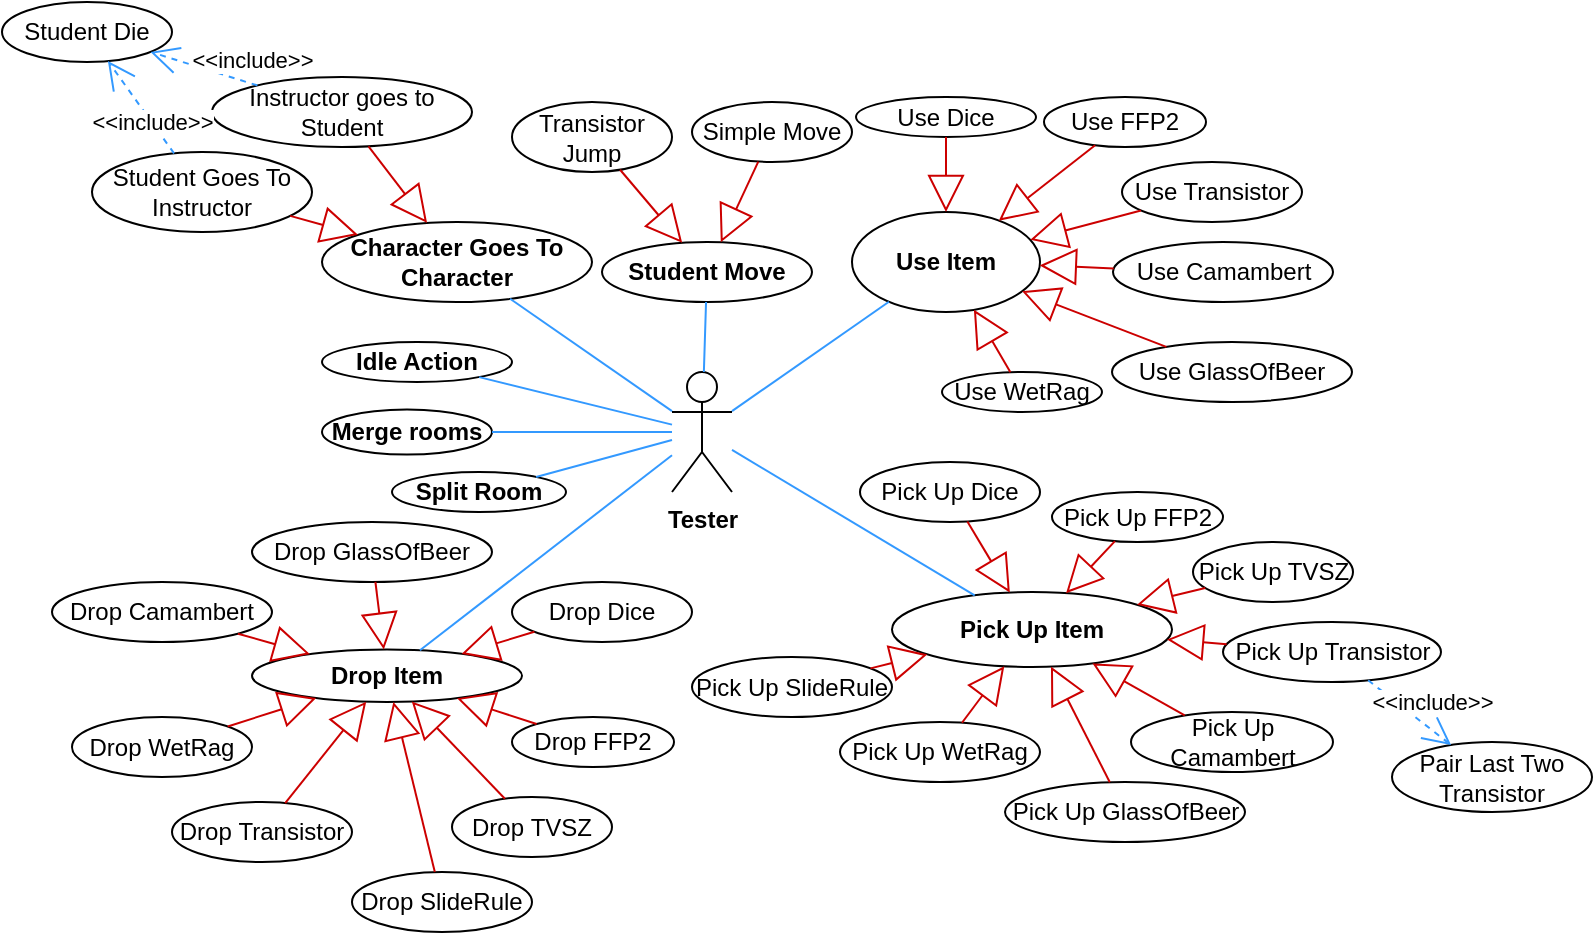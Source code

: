 <mxfile version="24.0.4" type="device">
  <diagram name="Page-1" id="qsMjnIcyi-WN0eaT_Iao">
    <mxGraphModel dx="1030" dy="524" grid="1" gridSize="10" guides="1" tooltips="1" connect="1" arrows="1" fold="1" page="1" pageScale="1" pageWidth="827" pageHeight="1169" math="0" shadow="0">
      <root>
        <mxCell id="0" />
        <mxCell id="1" parent="0" />
        <mxCell id="lT9Hb-5_YNJ0qb3hjdj5-1" value="&lt;b&gt;Tester&lt;/b&gt;" style="shape=umlActor;verticalLabelPosition=bottom;verticalAlign=top;html=1;strokeColor=#000000;" parent="1" vertex="1">
          <mxGeometry x="340" y="345" width="30" height="60" as="geometry" />
        </mxCell>
        <mxCell id="lT9Hb-5_YNJ0qb3hjdj5-2" value="&lt;b&gt;Student Move&lt;/b&gt;" style="ellipse;whiteSpace=wrap;html=1;" parent="1" vertex="1">
          <mxGeometry x="305" y="280" width="105" height="30" as="geometry" />
        </mxCell>
        <mxCell id="lT9Hb-5_YNJ0qb3hjdj5-3" value="Transistor Jump" style="ellipse;whiteSpace=wrap;html=1;" parent="1" vertex="1">
          <mxGeometry x="260" y="210" width="80" height="35" as="geometry" />
        </mxCell>
        <mxCell id="lT9Hb-5_YNJ0qb3hjdj5-4" value="Simple Move" style="ellipse;whiteSpace=wrap;html=1;" parent="1" vertex="1">
          <mxGeometry x="350" y="210" width="80" height="30" as="geometry" />
        </mxCell>
        <mxCell id="lT9Hb-5_YNJ0qb3hjdj5-5" value="" style="endArrow=block;endSize=16;endFill=0;html=1;rounded=0;strokeColor=#CC0000;" parent="1" source="lT9Hb-5_YNJ0qb3hjdj5-3" target="lT9Hb-5_YNJ0qb3hjdj5-2" edge="1">
          <mxGeometry width="160" relative="1" as="geometry">
            <mxPoint x="260" y="305" as="sourcePoint" />
            <mxPoint x="420" y="305" as="targetPoint" />
          </mxGeometry>
        </mxCell>
        <mxCell id="lT9Hb-5_YNJ0qb3hjdj5-6" value="" style="endArrow=block;endSize=16;endFill=0;html=1;rounded=0;strokeColor=#CC0000;" parent="1" source="lT9Hb-5_YNJ0qb3hjdj5-4" target="lT9Hb-5_YNJ0qb3hjdj5-2" edge="1">
          <mxGeometry width="160" relative="1" as="geometry">
            <mxPoint x="390" y="169" as="sourcePoint" />
            <mxPoint x="494" y="251" as="targetPoint" />
          </mxGeometry>
        </mxCell>
        <mxCell id="lT9Hb-5_YNJ0qb3hjdj5-7" value="&lt;b&gt;Use Item&lt;/b&gt;" style="ellipse;whiteSpace=wrap;html=1;" parent="1" vertex="1">
          <mxGeometry x="430" y="265" width="94" height="50" as="geometry" />
        </mxCell>
        <mxCell id="lT9Hb-5_YNJ0qb3hjdj5-9" value="Use Dice" style="ellipse;whiteSpace=wrap;html=1;" parent="1" vertex="1">
          <mxGeometry x="432" y="207.5" width="90" height="20" as="geometry" />
        </mxCell>
        <mxCell id="lT9Hb-5_YNJ0qb3hjdj5-12" value="" style="endArrow=none;html=1;rounded=0;strokeColor=#3399FF;" parent="1" source="lT9Hb-5_YNJ0qb3hjdj5-1" target="lT9Hb-5_YNJ0qb3hjdj5-2" edge="1">
          <mxGeometry width="50" height="50" relative="1" as="geometry">
            <mxPoint x="540" y="355" as="sourcePoint" />
            <mxPoint x="590" y="305" as="targetPoint" />
          </mxGeometry>
        </mxCell>
        <mxCell id="lT9Hb-5_YNJ0qb3hjdj5-14" value="Use FFP2" style="ellipse;whiteSpace=wrap;html=1;" parent="1" vertex="1">
          <mxGeometry x="526" y="207.5" width="81" height="25" as="geometry" />
        </mxCell>
        <mxCell id="lT9Hb-5_YNJ0qb3hjdj5-16" value="" style="endArrow=none;html=1;rounded=0;strokeColor=#3399FF;" parent="1" source="lT9Hb-5_YNJ0qb3hjdj5-1" target="lT9Hb-5_YNJ0qb3hjdj5-7" edge="1">
          <mxGeometry width="50" height="50" relative="1" as="geometry">
            <mxPoint x="430" y="435" as="sourcePoint" />
            <mxPoint x="480" y="385" as="targetPoint" />
          </mxGeometry>
        </mxCell>
        <mxCell id="lT9Hb-5_YNJ0qb3hjdj5-18" value="Use Transistor" style="ellipse;whiteSpace=wrap;html=1;" parent="1" vertex="1">
          <mxGeometry x="565" y="240" width="90" height="30" as="geometry" />
        </mxCell>
        <mxCell id="lT9Hb-5_YNJ0qb3hjdj5-19" value="Use Camambert" style="ellipse;whiteSpace=wrap;html=1;" parent="1" vertex="1">
          <mxGeometry x="560.5" y="280" width="110" height="30" as="geometry" />
        </mxCell>
        <mxCell id="lT9Hb-5_YNJ0qb3hjdj5-20" value="Use GlassOfBeer" style="ellipse;whiteSpace=wrap;html=1;" parent="1" vertex="1">
          <mxGeometry x="560" y="330" width="120" height="30" as="geometry" />
        </mxCell>
        <mxCell id="lT9Hb-5_YNJ0qb3hjdj5-21" value="Use WetRag" style="ellipse;whiteSpace=wrap;html=1;" parent="1" vertex="1">
          <mxGeometry x="475" y="345" width="80" height="20" as="geometry" />
        </mxCell>
        <mxCell id="lT9Hb-5_YNJ0qb3hjdj5-22" value="" style="endArrow=block;endSize=16;endFill=0;html=1;rounded=0;strokeColor=#CC0000;" parent="1" source="lT9Hb-5_YNJ0qb3hjdj5-9" target="lT9Hb-5_YNJ0qb3hjdj5-7" edge="1">
          <mxGeometry width="160" relative="1" as="geometry">
            <mxPoint x="612" y="263" as="sourcePoint" />
            <mxPoint x="516" y="318" as="targetPoint" />
          </mxGeometry>
        </mxCell>
        <mxCell id="lT9Hb-5_YNJ0qb3hjdj5-23" value="" style="endArrow=block;endSize=16;endFill=0;html=1;rounded=0;strokeColor=#CC0000;" parent="1" source="lT9Hb-5_YNJ0qb3hjdj5-14" target="lT9Hb-5_YNJ0qb3hjdj5-7" edge="1">
          <mxGeometry width="160" relative="1" as="geometry">
            <mxPoint x="622" y="273" as="sourcePoint" />
            <mxPoint x="526" y="328" as="targetPoint" />
          </mxGeometry>
        </mxCell>
        <mxCell id="lT9Hb-5_YNJ0qb3hjdj5-25" value="" style="endArrow=block;endSize=16;endFill=0;html=1;rounded=0;strokeColor=#CC0000;" parent="1" source="lT9Hb-5_YNJ0qb3hjdj5-18" target="lT9Hb-5_YNJ0qb3hjdj5-7" edge="1">
          <mxGeometry width="160" relative="1" as="geometry">
            <mxPoint x="642" y="293" as="sourcePoint" />
            <mxPoint x="546" y="348" as="targetPoint" />
          </mxGeometry>
        </mxCell>
        <mxCell id="lT9Hb-5_YNJ0qb3hjdj5-26" value="" style="endArrow=block;endSize=16;endFill=0;html=1;rounded=0;strokeColor=#CC0000;" parent="1" source="lT9Hb-5_YNJ0qb3hjdj5-19" target="lT9Hb-5_YNJ0qb3hjdj5-7" edge="1">
          <mxGeometry width="160" relative="1" as="geometry">
            <mxPoint x="652" y="303" as="sourcePoint" />
            <mxPoint x="556" y="358" as="targetPoint" />
          </mxGeometry>
        </mxCell>
        <mxCell id="lT9Hb-5_YNJ0qb3hjdj5-27" value="" style="endArrow=block;endSize=16;endFill=0;html=1;rounded=0;strokeColor=#CC0000;" parent="1" source="lT9Hb-5_YNJ0qb3hjdj5-20" target="lT9Hb-5_YNJ0qb3hjdj5-7" edge="1">
          <mxGeometry width="160" relative="1" as="geometry">
            <mxPoint x="662" y="313" as="sourcePoint" />
            <mxPoint x="566" y="368" as="targetPoint" />
          </mxGeometry>
        </mxCell>
        <mxCell id="lT9Hb-5_YNJ0qb3hjdj5-28" value="" style="endArrow=block;endSize=16;endFill=0;html=1;rounded=0;strokeColor=#CC0000;" parent="1" source="lT9Hb-5_YNJ0qb3hjdj5-21" target="lT9Hb-5_YNJ0qb3hjdj5-7" edge="1">
          <mxGeometry width="160" relative="1" as="geometry">
            <mxPoint x="672" y="323" as="sourcePoint" />
            <mxPoint x="576" y="378" as="targetPoint" />
          </mxGeometry>
        </mxCell>
        <mxCell id="lT9Hb-5_YNJ0qb3hjdj5-29" value="&lt;b&gt;Pick Up Item&lt;/b&gt;" style="ellipse;whiteSpace=wrap;html=1;" parent="1" vertex="1">
          <mxGeometry x="450" y="455" width="140" height="37.5" as="geometry" />
        </mxCell>
        <mxCell id="lT9Hb-5_YNJ0qb3hjdj5-30" value="" style="endArrow=none;html=1;rounded=0;strokeColor=#3399FF;" parent="1" source="lT9Hb-5_YNJ0qb3hjdj5-1" target="lT9Hb-5_YNJ0qb3hjdj5-29" edge="1">
          <mxGeometry width="50" height="50" relative="1" as="geometry">
            <mxPoint x="310" y="525" as="sourcePoint" />
            <mxPoint x="360" y="475" as="targetPoint" />
          </mxGeometry>
        </mxCell>
        <mxCell id="lT9Hb-5_YNJ0qb3hjdj5-38" value="Pick Up Dice" style="ellipse;whiteSpace=wrap;html=1;" parent="1" vertex="1">
          <mxGeometry x="434" y="390" width="90" height="30" as="geometry" />
        </mxCell>
        <mxCell id="lT9Hb-5_YNJ0qb3hjdj5-39" value="Pick Up&amp;nbsp;FFP2" style="ellipse;whiteSpace=wrap;html=1;" parent="1" vertex="1">
          <mxGeometry x="530" y="405" width="85.5" height="25" as="geometry" />
        </mxCell>
        <mxCell id="lT9Hb-5_YNJ0qb3hjdj5-40" value="Pick Up TVSZ" style="ellipse;whiteSpace=wrap;html=1;" parent="1" vertex="1">
          <mxGeometry x="600.5" y="430" width="80" height="30" as="geometry" />
        </mxCell>
        <mxCell id="lT9Hb-5_YNJ0qb3hjdj5-41" value="Pick Up&amp;nbsp;Transistor" style="ellipse;whiteSpace=wrap;html=1;" parent="1" vertex="1">
          <mxGeometry x="615.5" y="470" width="109" height="30" as="geometry" />
        </mxCell>
        <mxCell id="lT9Hb-5_YNJ0qb3hjdj5-42" value="Pick Up Camambert" style="ellipse;whiteSpace=wrap;html=1;" parent="1" vertex="1">
          <mxGeometry x="569.5" y="515" width="101" height="30" as="geometry" />
        </mxCell>
        <mxCell id="lT9Hb-5_YNJ0qb3hjdj5-43" value="Pick Up&amp;nbsp;GlassOfBeer" style="ellipse;whiteSpace=wrap;html=1;" parent="1" vertex="1">
          <mxGeometry x="506.5" y="550" width="120" height="30" as="geometry" />
        </mxCell>
        <mxCell id="lT9Hb-5_YNJ0qb3hjdj5-44" value="Pick Up&amp;nbsp;WetRag" style="ellipse;whiteSpace=wrap;html=1;" parent="1" vertex="1">
          <mxGeometry x="424" y="520" width="100" height="30" as="geometry" />
        </mxCell>
        <mxCell id="lT9Hb-5_YNJ0qb3hjdj5-45" value="" style="endArrow=block;endSize=16;endFill=0;html=1;rounded=0;strokeColor=#CC0000;" parent="1" source="lT9Hb-5_YNJ0qb3hjdj5-38" target="lT9Hb-5_YNJ0qb3hjdj5-29" edge="1">
          <mxGeometry width="160" relative="1" as="geometry">
            <mxPoint x="520" y="455" as="sourcePoint" />
            <mxPoint x="421" y="421.5" as="targetPoint" />
          </mxGeometry>
        </mxCell>
        <mxCell id="lT9Hb-5_YNJ0qb3hjdj5-46" value="" style="endArrow=block;endSize=16;endFill=0;html=1;rounded=0;strokeColor=#CC0000;" parent="1" source="lT9Hb-5_YNJ0qb3hjdj5-39" target="lT9Hb-5_YNJ0qb3hjdj5-29" edge="1">
          <mxGeometry width="160" relative="1" as="geometry">
            <mxPoint x="479" y="498.5" as="sourcePoint" />
            <mxPoint x="421" y="421.5" as="targetPoint" />
          </mxGeometry>
        </mxCell>
        <mxCell id="lT9Hb-5_YNJ0qb3hjdj5-47" value="" style="endArrow=block;endSize=16;endFill=0;html=1;rounded=0;strokeColor=#CC0000;" parent="1" source="lT9Hb-5_YNJ0qb3hjdj5-40" target="lT9Hb-5_YNJ0qb3hjdj5-29" edge="1">
          <mxGeometry width="160" relative="1" as="geometry">
            <mxPoint x="602" y="460" as="sourcePoint" />
            <mxPoint x="544" y="383" as="targetPoint" />
          </mxGeometry>
        </mxCell>
        <mxCell id="lT9Hb-5_YNJ0qb3hjdj5-48" value="" style="endArrow=block;endSize=16;endFill=0;html=1;rounded=0;strokeColor=#CC0000;" parent="1" source="lT9Hb-5_YNJ0qb3hjdj5-41" target="lT9Hb-5_YNJ0qb3hjdj5-29" edge="1">
          <mxGeometry width="160" relative="1" as="geometry">
            <mxPoint x="612" y="470" as="sourcePoint" />
            <mxPoint x="554" y="393" as="targetPoint" />
          </mxGeometry>
        </mxCell>
        <mxCell id="lT9Hb-5_YNJ0qb3hjdj5-49" value="" style="endArrow=block;endSize=16;endFill=0;html=1;rounded=0;strokeColor=#CC0000;" parent="1" source="lT9Hb-5_YNJ0qb3hjdj5-42" target="lT9Hb-5_YNJ0qb3hjdj5-29" edge="1">
          <mxGeometry width="160" relative="1" as="geometry">
            <mxPoint x="622" y="480" as="sourcePoint" />
            <mxPoint x="564" y="403" as="targetPoint" />
          </mxGeometry>
        </mxCell>
        <mxCell id="lT9Hb-5_YNJ0qb3hjdj5-50" value="" style="endArrow=block;endSize=16;endFill=0;html=1;rounded=0;strokeColor=#CC0000;" parent="1" source="lT9Hb-5_YNJ0qb3hjdj5-43" target="lT9Hb-5_YNJ0qb3hjdj5-29" edge="1">
          <mxGeometry width="160" relative="1" as="geometry">
            <mxPoint x="632" y="490" as="sourcePoint" />
            <mxPoint x="574" y="413" as="targetPoint" />
          </mxGeometry>
        </mxCell>
        <mxCell id="lT9Hb-5_YNJ0qb3hjdj5-51" value="" style="endArrow=block;endSize=16;endFill=0;html=1;rounded=0;strokeColor=#CC0000;" parent="1" source="lT9Hb-5_YNJ0qb3hjdj5-44" target="lT9Hb-5_YNJ0qb3hjdj5-29" edge="1">
          <mxGeometry width="160" relative="1" as="geometry">
            <mxPoint x="642" y="500" as="sourcePoint" />
            <mxPoint x="584" y="423" as="targetPoint" />
          </mxGeometry>
        </mxCell>
        <mxCell id="lT9Hb-5_YNJ0qb3hjdj5-55" value="&lt;b&gt;Idle Action&lt;/b&gt;" style="ellipse;whiteSpace=wrap;html=1;" parent="1" vertex="1">
          <mxGeometry x="165" y="330" width="95" height="20" as="geometry" />
        </mxCell>
        <mxCell id="lT9Hb-5_YNJ0qb3hjdj5-56" value="" style="endArrow=none;html=1;rounded=0;strokeColor=#3399FF;" parent="1" source="lT9Hb-5_YNJ0qb3hjdj5-55" target="lT9Hb-5_YNJ0qb3hjdj5-1" edge="1">
          <mxGeometry width="50" height="50" relative="1" as="geometry">
            <mxPoint x="200" y="375" as="sourcePoint" />
            <mxPoint x="250" y="325" as="targetPoint" />
          </mxGeometry>
        </mxCell>
        <mxCell id="lT9Hb-5_YNJ0qb3hjdj5-63" value="Pair Last Two Transistor" style="ellipse;whiteSpace=wrap;html=1;" parent="1" vertex="1">
          <mxGeometry x="700" y="530" width="100" height="35" as="geometry" />
        </mxCell>
        <mxCell id="lT9Hb-5_YNJ0qb3hjdj5-64" value="&amp;lt;&amp;lt;include&amp;gt;&amp;gt;" style="endArrow=open;endSize=12;dashed=1;html=1;rounded=0;strokeColor=#3399FF;" parent="1" source="lT9Hb-5_YNJ0qb3hjdj5-41" target="lT9Hb-5_YNJ0qb3hjdj5-63" edge="1">
          <mxGeometry x="0.209" y="11" width="160" relative="1" as="geometry">
            <mxPoint x="760" y="470" as="sourcePoint" />
            <mxPoint x="770" y="635" as="targetPoint" />
            <mxPoint as="offset" />
          </mxGeometry>
        </mxCell>
        <mxCell id="lT9Hb-5_YNJ0qb3hjdj5-65" value="&lt;b&gt;Drop Item&lt;/b&gt;" style="ellipse;whiteSpace=wrap;html=1;" parent="1" vertex="1">
          <mxGeometry x="130" y="483.75" width="135" height="26.25" as="geometry" />
        </mxCell>
        <mxCell id="lT9Hb-5_YNJ0qb3hjdj5-66" value="" style="endArrow=none;html=1;rounded=0;strokeColor=#3399FF;" parent="1" source="lT9Hb-5_YNJ0qb3hjdj5-65" target="lT9Hb-5_YNJ0qb3hjdj5-1" edge="1">
          <mxGeometry width="50" height="50" relative="1" as="geometry">
            <mxPoint x="200" y="415" as="sourcePoint" />
            <mxPoint x="250" y="365" as="targetPoint" />
          </mxGeometry>
        </mxCell>
        <mxCell id="lT9Hb-5_YNJ0qb3hjdj5-67" value="Pick Up SlideRule" style="ellipse;whiteSpace=wrap;html=1;" parent="1" vertex="1">
          <mxGeometry x="350" y="487.5" width="100" height="30" as="geometry" />
        </mxCell>
        <mxCell id="lT9Hb-5_YNJ0qb3hjdj5-68" value="" style="endArrow=block;endSize=16;endFill=0;html=1;rounded=0;strokeColor=#CC0000;" parent="1" source="lT9Hb-5_YNJ0qb3hjdj5-67" target="lT9Hb-5_YNJ0qb3hjdj5-29" edge="1">
          <mxGeometry width="160" relative="1" as="geometry">
            <mxPoint x="489" y="545" as="sourcePoint" />
            <mxPoint x="486" y="509" as="targetPoint" />
          </mxGeometry>
        </mxCell>
        <mxCell id="lT9Hb-5_YNJ0qb3hjdj5-69" value="Drop&amp;nbsp;SlideRule" style="ellipse;whiteSpace=wrap;html=1;" parent="1" vertex="1">
          <mxGeometry x="180" y="595" width="90" height="30" as="geometry" />
        </mxCell>
        <mxCell id="lT9Hb-5_YNJ0qb3hjdj5-70" value="Drop Dice" style="ellipse;whiteSpace=wrap;html=1;" parent="1" vertex="1">
          <mxGeometry x="260" y="450" width="90" height="30" as="geometry" />
        </mxCell>
        <mxCell id="lT9Hb-5_YNJ0qb3hjdj5-71" value="Drop&amp;nbsp;FFP2" style="ellipse;whiteSpace=wrap;html=1;" parent="1" vertex="1">
          <mxGeometry x="260" y="517.5" width="81" height="25" as="geometry" />
        </mxCell>
        <mxCell id="lT9Hb-5_YNJ0qb3hjdj5-72" value="Drop&amp;nbsp;TVSZ" style="ellipse;whiteSpace=wrap;html=1;" parent="1" vertex="1">
          <mxGeometry x="230" y="557.5" width="80" height="30" as="geometry" />
        </mxCell>
        <mxCell id="lT9Hb-5_YNJ0qb3hjdj5-73" value="Drop&amp;nbsp;Transistor" style="ellipse;whiteSpace=wrap;html=1;" parent="1" vertex="1">
          <mxGeometry x="90" y="560" width="90" height="30" as="geometry" />
        </mxCell>
        <mxCell id="lT9Hb-5_YNJ0qb3hjdj5-74" value="Drop&amp;nbsp;Camambert" style="ellipse;whiteSpace=wrap;html=1;" parent="1" vertex="1">
          <mxGeometry x="30" y="450" width="110" height="30" as="geometry" />
        </mxCell>
        <mxCell id="lT9Hb-5_YNJ0qb3hjdj5-75" value="Drop&amp;nbsp;GlassOfBeer" style="ellipse;whiteSpace=wrap;html=1;" parent="1" vertex="1">
          <mxGeometry x="130" y="420" width="120" height="30" as="geometry" />
        </mxCell>
        <mxCell id="lT9Hb-5_YNJ0qb3hjdj5-76" value="Drop&amp;nbsp;WetRag" style="ellipse;whiteSpace=wrap;html=1;" parent="1" vertex="1">
          <mxGeometry x="40" y="517.5" width="90" height="30" as="geometry" />
        </mxCell>
        <mxCell id="lT9Hb-5_YNJ0qb3hjdj5-80" value="" style="endArrow=block;endSize=16;endFill=0;html=1;rounded=0;strokeColor=#CC0000;" parent="1" source="lT9Hb-5_YNJ0qb3hjdj5-75" target="lT9Hb-5_YNJ0qb3hjdj5-65" edge="1">
          <mxGeometry width="160" relative="1" as="geometry">
            <mxPoint x="514" y="580" as="sourcePoint" />
            <mxPoint x="514" y="539" as="targetPoint" />
          </mxGeometry>
        </mxCell>
        <mxCell id="lT9Hb-5_YNJ0qb3hjdj5-81" value="" style="endArrow=block;endSize=16;endFill=0;html=1;rounded=0;strokeColor=#CC0000;" parent="1" source="lT9Hb-5_YNJ0qb3hjdj5-70" target="lT9Hb-5_YNJ0qb3hjdj5-65" edge="1">
          <mxGeometry width="160" relative="1" as="geometry">
            <mxPoint x="524" y="590" as="sourcePoint" />
            <mxPoint x="524" y="549" as="targetPoint" />
          </mxGeometry>
        </mxCell>
        <mxCell id="lT9Hb-5_YNJ0qb3hjdj5-82" value="" style="endArrow=block;endSize=16;endFill=0;html=1;rounded=0;strokeColor=#CC0000;" parent="1" source="lT9Hb-5_YNJ0qb3hjdj5-71" target="lT9Hb-5_YNJ0qb3hjdj5-65" edge="1">
          <mxGeometry width="160" relative="1" as="geometry">
            <mxPoint x="534" y="600" as="sourcePoint" />
            <mxPoint x="534" y="559" as="targetPoint" />
          </mxGeometry>
        </mxCell>
        <mxCell id="lT9Hb-5_YNJ0qb3hjdj5-83" value="" style="endArrow=block;endSize=16;endFill=0;html=1;rounded=0;strokeColor=#CC0000;" parent="1" source="lT9Hb-5_YNJ0qb3hjdj5-72" target="lT9Hb-5_YNJ0qb3hjdj5-65" edge="1">
          <mxGeometry width="160" relative="1" as="geometry">
            <mxPoint x="544" y="610" as="sourcePoint" />
            <mxPoint x="544" y="569" as="targetPoint" />
          </mxGeometry>
        </mxCell>
        <mxCell id="lT9Hb-5_YNJ0qb3hjdj5-84" value="" style="endArrow=block;endSize=16;endFill=0;html=1;rounded=0;strokeColor=#CC0000;" parent="1" source="lT9Hb-5_YNJ0qb3hjdj5-69" target="lT9Hb-5_YNJ0qb3hjdj5-65" edge="1">
          <mxGeometry width="160" relative="1" as="geometry">
            <mxPoint x="554" y="620" as="sourcePoint" />
            <mxPoint x="554" y="579" as="targetPoint" />
          </mxGeometry>
        </mxCell>
        <mxCell id="lT9Hb-5_YNJ0qb3hjdj5-85" value="" style="endArrow=block;endSize=16;endFill=0;html=1;rounded=0;strokeColor=#CC0000;" parent="1" source="lT9Hb-5_YNJ0qb3hjdj5-73" target="lT9Hb-5_YNJ0qb3hjdj5-65" edge="1">
          <mxGeometry width="160" relative="1" as="geometry">
            <mxPoint x="564" y="630" as="sourcePoint" />
            <mxPoint x="564" y="589" as="targetPoint" />
          </mxGeometry>
        </mxCell>
        <mxCell id="lT9Hb-5_YNJ0qb3hjdj5-86" value="" style="endArrow=block;endSize=16;endFill=0;html=1;rounded=0;strokeColor=#CC0000;" parent="1" source="lT9Hb-5_YNJ0qb3hjdj5-76" target="lT9Hb-5_YNJ0qb3hjdj5-65" edge="1">
          <mxGeometry width="160" relative="1" as="geometry">
            <mxPoint x="574" y="640" as="sourcePoint" />
            <mxPoint x="574" y="599" as="targetPoint" />
          </mxGeometry>
        </mxCell>
        <mxCell id="lT9Hb-5_YNJ0qb3hjdj5-87" value="" style="endArrow=block;endSize=16;endFill=0;html=1;rounded=0;strokeColor=#CC0000;" parent="1" source="lT9Hb-5_YNJ0qb3hjdj5-74" target="lT9Hb-5_YNJ0qb3hjdj5-65" edge="1">
          <mxGeometry width="160" relative="1" as="geometry">
            <mxPoint x="584" y="650" as="sourcePoint" />
            <mxPoint x="584" y="609" as="targetPoint" />
          </mxGeometry>
        </mxCell>
        <mxCell id="8VuKFUdI4f5eGSDuHEeQ-1" value="&lt;b&gt;Merge rooms&lt;/b&gt;" style="ellipse;whiteSpace=wrap;html=1;" parent="1" vertex="1">
          <mxGeometry x="165" y="363.75" width="85" height="22.5" as="geometry" />
        </mxCell>
        <mxCell id="8VuKFUdI4f5eGSDuHEeQ-2" value="&lt;b&gt;Split Room&lt;/b&gt;" style="ellipse;whiteSpace=wrap;html=1;" parent="1" vertex="1">
          <mxGeometry x="200" y="395" width="87" height="20" as="geometry" />
        </mxCell>
        <mxCell id="8VuKFUdI4f5eGSDuHEeQ-3" value="" style="endArrow=none;html=1;rounded=0;strokeColor=#3399FF;" parent="1" source="8VuKFUdI4f5eGSDuHEeQ-1" target="lT9Hb-5_YNJ0qb3hjdj5-1" edge="1">
          <mxGeometry width="50" height="50" relative="1" as="geometry">
            <mxPoint x="260" y="395" as="sourcePoint" />
            <mxPoint x="320" y="355" as="targetPoint" />
          </mxGeometry>
        </mxCell>
        <mxCell id="8VuKFUdI4f5eGSDuHEeQ-4" value="" style="endArrow=none;html=1;rounded=0;strokeColor=#3399FF;" parent="1" source="8VuKFUdI4f5eGSDuHEeQ-2" target="lT9Hb-5_YNJ0qb3hjdj5-1" edge="1">
          <mxGeometry width="50" height="50" relative="1" as="geometry">
            <mxPoint x="100" y="295" as="sourcePoint" />
            <mxPoint x="150" y="245" as="targetPoint" />
          </mxGeometry>
        </mxCell>
        <mxCell id="8VuKFUdI4f5eGSDuHEeQ-7" value="&lt;b&gt;Character Goes To Character&lt;/b&gt;" style="ellipse;whiteSpace=wrap;html=1;" parent="1" vertex="1">
          <mxGeometry x="165" y="270" width="135" height="40" as="geometry" />
        </mxCell>
        <mxCell id="8VuKFUdI4f5eGSDuHEeQ-8" value="" style="endArrow=none;html=1;rounded=0;strokeColor=#3399FF;" parent="1" source="8VuKFUdI4f5eGSDuHEeQ-7" target="lT9Hb-5_YNJ0qb3hjdj5-1" edge="1">
          <mxGeometry width="50" height="50" relative="1" as="geometry">
            <mxPoint x="200" y="275" as="sourcePoint" />
            <mxPoint x="250" y="225" as="targetPoint" />
          </mxGeometry>
        </mxCell>
        <mxCell id="8VuKFUdI4f5eGSDuHEeQ-10" value="Instructor goes to Student" style="ellipse;whiteSpace=wrap;html=1;" parent="1" vertex="1">
          <mxGeometry x="110" y="197.5" width="130" height="35" as="geometry" />
        </mxCell>
        <mxCell id="8VuKFUdI4f5eGSDuHEeQ-11" value="Student Goes To Instructor" style="ellipse;whiteSpace=wrap;html=1;" parent="1" vertex="1">
          <mxGeometry x="50" y="235" width="110" height="40" as="geometry" />
        </mxCell>
        <mxCell id="8VuKFUdI4f5eGSDuHEeQ-12" value="" style="endArrow=block;endSize=16;endFill=0;html=1;rounded=0;strokeColor=#CC0000;" parent="1" source="8VuKFUdI4f5eGSDuHEeQ-10" target="8VuKFUdI4f5eGSDuHEeQ-7" edge="1">
          <mxGeometry width="160" relative="1" as="geometry">
            <mxPoint x="-20" y="355" as="sourcePoint" />
            <mxPoint x="140" y="355" as="targetPoint" />
          </mxGeometry>
        </mxCell>
        <mxCell id="8VuKFUdI4f5eGSDuHEeQ-13" value="" style="endArrow=block;endSize=16;endFill=0;html=1;rounded=0;strokeColor=#CC0000;" parent="1" source="8VuKFUdI4f5eGSDuHEeQ-11" target="8VuKFUdI4f5eGSDuHEeQ-7" edge="1">
          <mxGeometry width="160" relative="1" as="geometry">
            <mxPoint x="182" y="240" as="sourcePoint" />
            <mxPoint x="221" y="286" as="targetPoint" />
          </mxGeometry>
        </mxCell>
        <mxCell id="GeqHjS34vTfnTjAdz5ga-3" value="Student Die" style="ellipse;whiteSpace=wrap;html=1;" parent="1" vertex="1">
          <mxGeometry x="5" y="160" width="85" height="30" as="geometry" />
        </mxCell>
        <mxCell id="GeqHjS34vTfnTjAdz5ga-4" value="&amp;lt;&amp;lt;include&amp;gt;&amp;gt;" style="endArrow=open;endSize=12;dashed=1;html=1;rounded=0;strokeColor=#3399FF;" parent="1" source="8VuKFUdI4f5eGSDuHEeQ-11" target="GeqHjS34vTfnTjAdz5ga-3" edge="1">
          <mxGeometry x="-0.325" width="160" relative="1" as="geometry">
            <mxPoint x="267.5" y="207.5" as="sourcePoint" />
            <mxPoint x="140" y="140" as="targetPoint" />
            <mxPoint as="offset" />
          </mxGeometry>
        </mxCell>
        <mxCell id="GeqHjS34vTfnTjAdz5ga-5" value="&amp;lt;&amp;lt;include&amp;gt;&amp;gt;" style="endArrow=open;endSize=12;dashed=1;html=1;rounded=0;strokeColor=#3399FF;" parent="1" source="8VuKFUdI4f5eGSDuHEeQ-10" target="GeqHjS34vTfnTjAdz5ga-3" edge="1">
          <mxGeometry x="-0.788" y="-10" width="160" relative="1" as="geometry">
            <mxPoint x="180" y="99" as="sourcePoint" />
            <mxPoint x="130" y="160" as="targetPoint" />
            <mxPoint y="-1" as="offset" />
          </mxGeometry>
        </mxCell>
        <mxCell id="GeqHjS34vTfnTjAdz5ga-6" style="edgeStyle=orthogonalEdgeStyle;rounded=0;orthogonalLoop=1;jettySize=auto;html=1;exitX=0.5;exitY=1;exitDx=0;exitDy=0;" parent="1" source="lT9Hb-5_YNJ0qb3hjdj5-63" target="lT9Hb-5_YNJ0qb3hjdj5-63" edge="1">
          <mxGeometry relative="1" as="geometry" />
        </mxCell>
      </root>
    </mxGraphModel>
  </diagram>
</mxfile>
